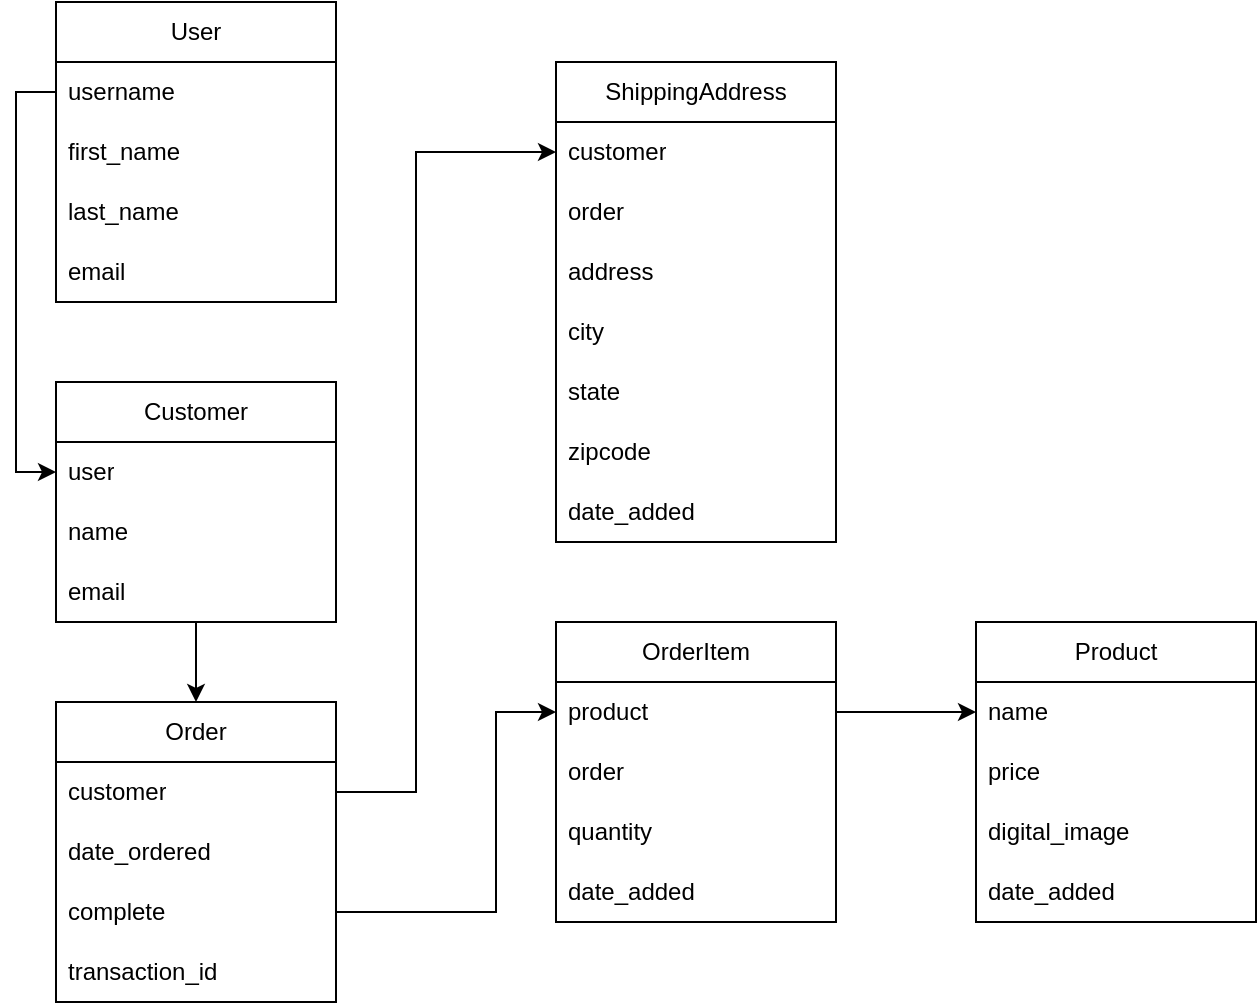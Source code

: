 <mxfile version="22.1.15" type="github">
  <diagram name="Page-1" id="fEY876Ravk8czn6-3_wD">
    <mxGraphModel dx="1050" dy="557" grid="1" gridSize="10" guides="1" tooltips="1" connect="1" arrows="1" fold="1" page="1" pageScale="1" pageWidth="827" pageHeight="1169" math="0" shadow="0">
      <root>
        <mxCell id="0" />
        <mxCell id="1" parent="0" />
        <mxCell id="xBJHXB9xAD_KwQQBvQMl-1" value="User" style="swimlane;fontStyle=0;childLayout=stackLayout;horizontal=1;startSize=30;horizontalStack=0;resizeParent=1;resizeParentMax=0;resizeLast=0;collapsible=1;marginBottom=0;whiteSpace=wrap;html=1;" vertex="1" parent="1">
          <mxGeometry x="120" y="20" width="140" height="150" as="geometry" />
        </mxCell>
        <mxCell id="xBJHXB9xAD_KwQQBvQMl-2" value="username" style="text;strokeColor=none;fillColor=none;align=left;verticalAlign=middle;spacingLeft=4;spacingRight=4;overflow=hidden;points=[[0,0.5],[1,0.5]];portConstraint=eastwest;rotatable=0;whiteSpace=wrap;html=1;" vertex="1" parent="xBJHXB9xAD_KwQQBvQMl-1">
          <mxGeometry y="30" width="140" height="30" as="geometry" />
        </mxCell>
        <mxCell id="xBJHXB9xAD_KwQQBvQMl-3" value="first_name&lt;br&gt;" style="text;strokeColor=none;fillColor=none;align=left;verticalAlign=middle;spacingLeft=4;spacingRight=4;overflow=hidden;points=[[0,0.5],[1,0.5]];portConstraint=eastwest;rotatable=0;whiteSpace=wrap;html=1;" vertex="1" parent="xBJHXB9xAD_KwQQBvQMl-1">
          <mxGeometry y="60" width="140" height="30" as="geometry" />
        </mxCell>
        <mxCell id="xBJHXB9xAD_KwQQBvQMl-4" value="last_name" style="text;strokeColor=none;fillColor=none;align=left;verticalAlign=middle;spacingLeft=4;spacingRight=4;overflow=hidden;points=[[0,0.5],[1,0.5]];portConstraint=eastwest;rotatable=0;whiteSpace=wrap;html=1;" vertex="1" parent="xBJHXB9xAD_KwQQBvQMl-1">
          <mxGeometry y="90" width="140" height="30" as="geometry" />
        </mxCell>
        <mxCell id="xBJHXB9xAD_KwQQBvQMl-5" value="email" style="text;strokeColor=none;fillColor=none;align=left;verticalAlign=middle;spacingLeft=4;spacingRight=4;overflow=hidden;points=[[0,0.5],[1,0.5]];portConstraint=eastwest;rotatable=0;whiteSpace=wrap;html=1;" vertex="1" parent="xBJHXB9xAD_KwQQBvQMl-1">
          <mxGeometry y="120" width="140" height="30" as="geometry" />
        </mxCell>
        <mxCell id="xBJHXB9xAD_KwQQBvQMl-47" style="edgeStyle=orthogonalEdgeStyle;rounded=0;orthogonalLoop=1;jettySize=auto;html=1;entryX=0.5;entryY=0;entryDx=0;entryDy=0;" edge="1" parent="1" source="xBJHXB9xAD_KwQQBvQMl-6" target="xBJHXB9xAD_KwQQBvQMl-11">
          <mxGeometry relative="1" as="geometry" />
        </mxCell>
        <mxCell id="xBJHXB9xAD_KwQQBvQMl-6" value="Customer" style="swimlane;fontStyle=0;childLayout=stackLayout;horizontal=1;startSize=30;horizontalStack=0;resizeParent=1;resizeParentMax=0;resizeLast=0;collapsible=1;marginBottom=0;whiteSpace=wrap;html=1;" vertex="1" parent="1">
          <mxGeometry x="120" y="210" width="140" height="120" as="geometry" />
        </mxCell>
        <mxCell id="xBJHXB9xAD_KwQQBvQMl-7" value="user" style="text;strokeColor=none;fillColor=none;align=left;verticalAlign=middle;spacingLeft=4;spacingRight=4;overflow=hidden;points=[[0,0.5],[1,0.5]];portConstraint=eastwest;rotatable=0;whiteSpace=wrap;html=1;" vertex="1" parent="xBJHXB9xAD_KwQQBvQMl-6">
          <mxGeometry y="30" width="140" height="30" as="geometry" />
        </mxCell>
        <mxCell id="xBJHXB9xAD_KwQQBvQMl-8" value="name" style="text;strokeColor=none;fillColor=none;align=left;verticalAlign=middle;spacingLeft=4;spacingRight=4;overflow=hidden;points=[[0,0.5],[1,0.5]];portConstraint=eastwest;rotatable=0;whiteSpace=wrap;html=1;" vertex="1" parent="xBJHXB9xAD_KwQQBvQMl-6">
          <mxGeometry y="60" width="140" height="30" as="geometry" />
        </mxCell>
        <mxCell id="xBJHXB9xAD_KwQQBvQMl-10" value="email" style="text;strokeColor=none;fillColor=none;align=left;verticalAlign=middle;spacingLeft=4;spacingRight=4;overflow=hidden;points=[[0,0.5],[1,0.5]];portConstraint=eastwest;rotatable=0;whiteSpace=wrap;html=1;" vertex="1" parent="xBJHXB9xAD_KwQQBvQMl-6">
          <mxGeometry y="90" width="140" height="30" as="geometry" />
        </mxCell>
        <mxCell id="xBJHXB9xAD_KwQQBvQMl-11" value="Order" style="swimlane;fontStyle=0;childLayout=stackLayout;horizontal=1;startSize=30;horizontalStack=0;resizeParent=1;resizeParentMax=0;resizeLast=0;collapsible=1;marginBottom=0;whiteSpace=wrap;html=1;" vertex="1" parent="1">
          <mxGeometry x="120" y="370" width="140" height="150" as="geometry" />
        </mxCell>
        <mxCell id="xBJHXB9xAD_KwQQBvQMl-12" value="customer" style="text;strokeColor=none;fillColor=none;align=left;verticalAlign=middle;spacingLeft=4;spacingRight=4;overflow=hidden;points=[[0,0.5],[1,0.5]];portConstraint=eastwest;rotatable=0;whiteSpace=wrap;html=1;" vertex="1" parent="xBJHXB9xAD_KwQQBvQMl-11">
          <mxGeometry y="30" width="140" height="30" as="geometry" />
        </mxCell>
        <mxCell id="xBJHXB9xAD_KwQQBvQMl-13" value="date_ordered" style="text;strokeColor=none;fillColor=none;align=left;verticalAlign=middle;spacingLeft=4;spacingRight=4;overflow=hidden;points=[[0,0.5],[1,0.5]];portConstraint=eastwest;rotatable=0;whiteSpace=wrap;html=1;" vertex="1" parent="xBJHXB9xAD_KwQQBvQMl-11">
          <mxGeometry y="60" width="140" height="30" as="geometry" />
        </mxCell>
        <mxCell id="xBJHXB9xAD_KwQQBvQMl-14" value="complete" style="text;strokeColor=none;fillColor=none;align=left;verticalAlign=middle;spacingLeft=4;spacingRight=4;overflow=hidden;points=[[0,0.5],[1,0.5]];portConstraint=eastwest;rotatable=0;whiteSpace=wrap;html=1;" vertex="1" parent="xBJHXB9xAD_KwQQBvQMl-11">
          <mxGeometry y="90" width="140" height="30" as="geometry" />
        </mxCell>
        <mxCell id="xBJHXB9xAD_KwQQBvQMl-15" value="transaction_id" style="text;strokeColor=none;fillColor=none;align=left;verticalAlign=middle;spacingLeft=4;spacingRight=4;overflow=hidden;points=[[0,0.5],[1,0.5]];portConstraint=eastwest;rotatable=0;whiteSpace=wrap;html=1;" vertex="1" parent="xBJHXB9xAD_KwQQBvQMl-11">
          <mxGeometry y="120" width="140" height="30" as="geometry" />
        </mxCell>
        <mxCell id="xBJHXB9xAD_KwQQBvQMl-16" value="ShippingAddress" style="swimlane;fontStyle=0;childLayout=stackLayout;horizontal=1;startSize=30;horizontalStack=0;resizeParent=1;resizeParentMax=0;resizeLast=0;collapsible=1;marginBottom=0;whiteSpace=wrap;html=1;" vertex="1" parent="1">
          <mxGeometry x="370" y="50" width="140" height="240" as="geometry" />
        </mxCell>
        <mxCell id="xBJHXB9xAD_KwQQBvQMl-17" value="customer" style="text;strokeColor=none;fillColor=none;align=left;verticalAlign=middle;spacingLeft=4;spacingRight=4;overflow=hidden;points=[[0,0.5],[1,0.5]];portConstraint=eastwest;rotatable=0;whiteSpace=wrap;html=1;" vertex="1" parent="xBJHXB9xAD_KwQQBvQMl-16">
          <mxGeometry y="30" width="140" height="30" as="geometry" />
        </mxCell>
        <mxCell id="xBJHXB9xAD_KwQQBvQMl-18" value="order" style="text;strokeColor=none;fillColor=none;align=left;verticalAlign=middle;spacingLeft=4;spacingRight=4;overflow=hidden;points=[[0,0.5],[1,0.5]];portConstraint=eastwest;rotatable=0;whiteSpace=wrap;html=1;" vertex="1" parent="xBJHXB9xAD_KwQQBvQMl-16">
          <mxGeometry y="60" width="140" height="30" as="geometry" />
        </mxCell>
        <mxCell id="xBJHXB9xAD_KwQQBvQMl-19" value="address" style="text;strokeColor=none;fillColor=none;align=left;verticalAlign=middle;spacingLeft=4;spacingRight=4;overflow=hidden;points=[[0,0.5],[1,0.5]];portConstraint=eastwest;rotatable=0;whiteSpace=wrap;html=1;" vertex="1" parent="xBJHXB9xAD_KwQQBvQMl-16">
          <mxGeometry y="90" width="140" height="30" as="geometry" />
        </mxCell>
        <mxCell id="xBJHXB9xAD_KwQQBvQMl-20" value="city" style="text;strokeColor=none;fillColor=none;align=left;verticalAlign=middle;spacingLeft=4;spacingRight=4;overflow=hidden;points=[[0,0.5],[1,0.5]];portConstraint=eastwest;rotatable=0;whiteSpace=wrap;html=1;" vertex="1" parent="xBJHXB9xAD_KwQQBvQMl-16">
          <mxGeometry y="120" width="140" height="30" as="geometry" />
        </mxCell>
        <mxCell id="xBJHXB9xAD_KwQQBvQMl-21" value="state" style="text;strokeColor=none;fillColor=none;align=left;verticalAlign=middle;spacingLeft=4;spacingRight=4;overflow=hidden;points=[[0,0.5],[1,0.5]];portConstraint=eastwest;rotatable=0;whiteSpace=wrap;html=1;" vertex="1" parent="xBJHXB9xAD_KwQQBvQMl-16">
          <mxGeometry y="150" width="140" height="30" as="geometry" />
        </mxCell>
        <mxCell id="xBJHXB9xAD_KwQQBvQMl-22" value="zipcode" style="text;strokeColor=none;fillColor=none;align=left;verticalAlign=middle;spacingLeft=4;spacingRight=4;overflow=hidden;points=[[0,0.5],[1,0.5]];portConstraint=eastwest;rotatable=0;whiteSpace=wrap;html=1;" vertex="1" parent="xBJHXB9xAD_KwQQBvQMl-16">
          <mxGeometry y="180" width="140" height="30" as="geometry" />
        </mxCell>
        <mxCell id="xBJHXB9xAD_KwQQBvQMl-30" value="date_added" style="text;strokeColor=none;fillColor=none;align=left;verticalAlign=middle;spacingLeft=4;spacingRight=4;overflow=hidden;points=[[0,0.5],[1,0.5]];portConstraint=eastwest;rotatable=0;whiteSpace=wrap;html=1;" vertex="1" parent="xBJHXB9xAD_KwQQBvQMl-16">
          <mxGeometry y="210" width="140" height="30" as="geometry" />
        </mxCell>
        <mxCell id="xBJHXB9xAD_KwQQBvQMl-23" value="OrderItem" style="swimlane;fontStyle=0;childLayout=stackLayout;horizontal=1;startSize=30;horizontalStack=0;resizeParent=1;resizeParentMax=0;resizeLast=0;collapsible=1;marginBottom=0;whiteSpace=wrap;html=1;" vertex="1" parent="1">
          <mxGeometry x="370" y="330" width="140" height="150" as="geometry" />
        </mxCell>
        <mxCell id="xBJHXB9xAD_KwQQBvQMl-24" value="product" style="text;strokeColor=none;fillColor=none;align=left;verticalAlign=middle;spacingLeft=4;spacingRight=4;overflow=hidden;points=[[0,0.5],[1,0.5]];portConstraint=eastwest;rotatable=0;whiteSpace=wrap;html=1;" vertex="1" parent="xBJHXB9xAD_KwQQBvQMl-23">
          <mxGeometry y="30" width="140" height="30" as="geometry" />
        </mxCell>
        <mxCell id="xBJHXB9xAD_KwQQBvQMl-25" value="order" style="text;strokeColor=none;fillColor=none;align=left;verticalAlign=middle;spacingLeft=4;spacingRight=4;overflow=hidden;points=[[0,0.5],[1,0.5]];portConstraint=eastwest;rotatable=0;whiteSpace=wrap;html=1;" vertex="1" parent="xBJHXB9xAD_KwQQBvQMl-23">
          <mxGeometry y="60" width="140" height="30" as="geometry" />
        </mxCell>
        <mxCell id="xBJHXB9xAD_KwQQBvQMl-26" value="quantity" style="text;strokeColor=none;fillColor=none;align=left;verticalAlign=middle;spacingLeft=4;spacingRight=4;overflow=hidden;points=[[0,0.5],[1,0.5]];portConstraint=eastwest;rotatable=0;whiteSpace=wrap;html=1;" vertex="1" parent="xBJHXB9xAD_KwQQBvQMl-23">
          <mxGeometry y="90" width="140" height="30" as="geometry" />
        </mxCell>
        <mxCell id="xBJHXB9xAD_KwQQBvQMl-27" value="date_added" style="text;strokeColor=none;fillColor=none;align=left;verticalAlign=middle;spacingLeft=4;spacingRight=4;overflow=hidden;points=[[0,0.5],[1,0.5]];portConstraint=eastwest;rotatable=0;whiteSpace=wrap;html=1;" vertex="1" parent="xBJHXB9xAD_KwQQBvQMl-23">
          <mxGeometry y="120" width="140" height="30" as="geometry" />
        </mxCell>
        <mxCell id="xBJHXB9xAD_KwQQBvQMl-31" value="Product" style="swimlane;fontStyle=0;childLayout=stackLayout;horizontal=1;startSize=30;horizontalStack=0;resizeParent=1;resizeParentMax=0;resizeLast=0;collapsible=1;marginBottom=0;whiteSpace=wrap;html=1;" vertex="1" parent="1">
          <mxGeometry x="580" y="330" width="140" height="150" as="geometry" />
        </mxCell>
        <mxCell id="xBJHXB9xAD_KwQQBvQMl-32" value="name" style="text;strokeColor=none;fillColor=none;align=left;verticalAlign=middle;spacingLeft=4;spacingRight=4;overflow=hidden;points=[[0,0.5],[1,0.5]];portConstraint=eastwest;rotatable=0;whiteSpace=wrap;html=1;" vertex="1" parent="xBJHXB9xAD_KwQQBvQMl-31">
          <mxGeometry y="30" width="140" height="30" as="geometry" />
        </mxCell>
        <mxCell id="xBJHXB9xAD_KwQQBvQMl-33" value="price" style="text;strokeColor=none;fillColor=none;align=left;verticalAlign=middle;spacingLeft=4;spacingRight=4;overflow=hidden;points=[[0,0.5],[1,0.5]];portConstraint=eastwest;rotatable=0;whiteSpace=wrap;html=1;" vertex="1" parent="xBJHXB9xAD_KwQQBvQMl-31">
          <mxGeometry y="60" width="140" height="30" as="geometry" />
        </mxCell>
        <mxCell id="xBJHXB9xAD_KwQQBvQMl-34" value="digital_image" style="text;strokeColor=none;fillColor=none;align=left;verticalAlign=middle;spacingLeft=4;spacingRight=4;overflow=hidden;points=[[0,0.5],[1,0.5]];portConstraint=eastwest;rotatable=0;whiteSpace=wrap;html=1;" vertex="1" parent="xBJHXB9xAD_KwQQBvQMl-31">
          <mxGeometry y="90" width="140" height="30" as="geometry" />
        </mxCell>
        <mxCell id="xBJHXB9xAD_KwQQBvQMl-35" value="date_added" style="text;strokeColor=none;fillColor=none;align=left;verticalAlign=middle;spacingLeft=4;spacingRight=4;overflow=hidden;points=[[0,0.5],[1,0.5]];portConstraint=eastwest;rotatable=0;whiteSpace=wrap;html=1;" vertex="1" parent="xBJHXB9xAD_KwQQBvQMl-31">
          <mxGeometry y="120" width="140" height="30" as="geometry" />
        </mxCell>
        <mxCell id="xBJHXB9xAD_KwQQBvQMl-49" style="edgeStyle=orthogonalEdgeStyle;rounded=0;orthogonalLoop=1;jettySize=auto;html=1;" edge="1" parent="1" source="xBJHXB9xAD_KwQQBvQMl-12" target="xBJHXB9xAD_KwQQBvQMl-17">
          <mxGeometry relative="1" as="geometry">
            <Array as="points">
              <mxPoint x="300" y="415" />
              <mxPoint x="300" y="95" />
            </Array>
          </mxGeometry>
        </mxCell>
        <mxCell id="xBJHXB9xAD_KwQQBvQMl-50" style="edgeStyle=orthogonalEdgeStyle;rounded=0;orthogonalLoop=1;jettySize=auto;html=1;entryX=0;entryY=0.5;entryDx=0;entryDy=0;" edge="1" parent="1" source="xBJHXB9xAD_KwQQBvQMl-14" target="xBJHXB9xAD_KwQQBvQMl-24">
          <mxGeometry relative="1" as="geometry">
            <Array as="points">
              <mxPoint x="340" y="475" />
              <mxPoint x="340" y="375" />
            </Array>
          </mxGeometry>
        </mxCell>
        <mxCell id="xBJHXB9xAD_KwQQBvQMl-51" style="edgeStyle=orthogonalEdgeStyle;rounded=0;orthogonalLoop=1;jettySize=auto;html=1;exitX=1;exitY=0.5;exitDx=0;exitDy=0;" edge="1" parent="1" source="xBJHXB9xAD_KwQQBvQMl-24" target="xBJHXB9xAD_KwQQBvQMl-32">
          <mxGeometry relative="1" as="geometry" />
        </mxCell>
        <mxCell id="xBJHXB9xAD_KwQQBvQMl-53" style="edgeStyle=orthogonalEdgeStyle;rounded=0;orthogonalLoop=1;jettySize=auto;html=1;entryX=0;entryY=0.5;entryDx=0;entryDy=0;" edge="1" parent="1" source="xBJHXB9xAD_KwQQBvQMl-2" target="xBJHXB9xAD_KwQQBvQMl-7">
          <mxGeometry relative="1" as="geometry" />
        </mxCell>
      </root>
    </mxGraphModel>
  </diagram>
</mxfile>
